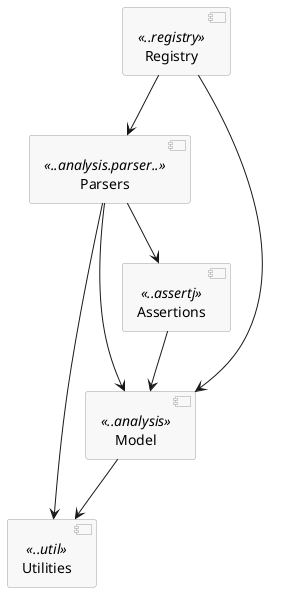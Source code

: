 @startuml

skinparam componentStyle uml2
skinparam component {
  BorderColor #a0a0a0
  BackgroundColor #f8f8f8
}

[Parsers] <<..analysis.parser..>>
[Assertions] <<..assertj>>
[Model] <<..analysis>>
[Registry] <<..registry>>

[Utilities] <<..util>>

[Parsers] --> [Model]
[Registry] --> [Parsers]
[Registry] --> [Model]
[Parsers] --> [Utilities]
[Parsers] --> [Assertions]
[Model] --> [Utilities]
[Assertions] --> [Model]

@enduml

